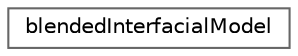 digraph "Graphical Class Hierarchy"
{
 // LATEX_PDF_SIZE
  bgcolor="transparent";
  edge [fontname=Helvetica,fontsize=10,labelfontname=Helvetica,labelfontsize=10];
  node [fontname=Helvetica,fontsize=10,shape=box,height=0.2,width=0.4];
  rankdir="LR";
  Node0 [id="Node000000",label="blendedInterfacialModel",height=0.2,width=0.4,color="grey40", fillcolor="white", style="filled",URL="$classFoam_1_1blendedInterfacialModel.html",tooltip=" "];
}

